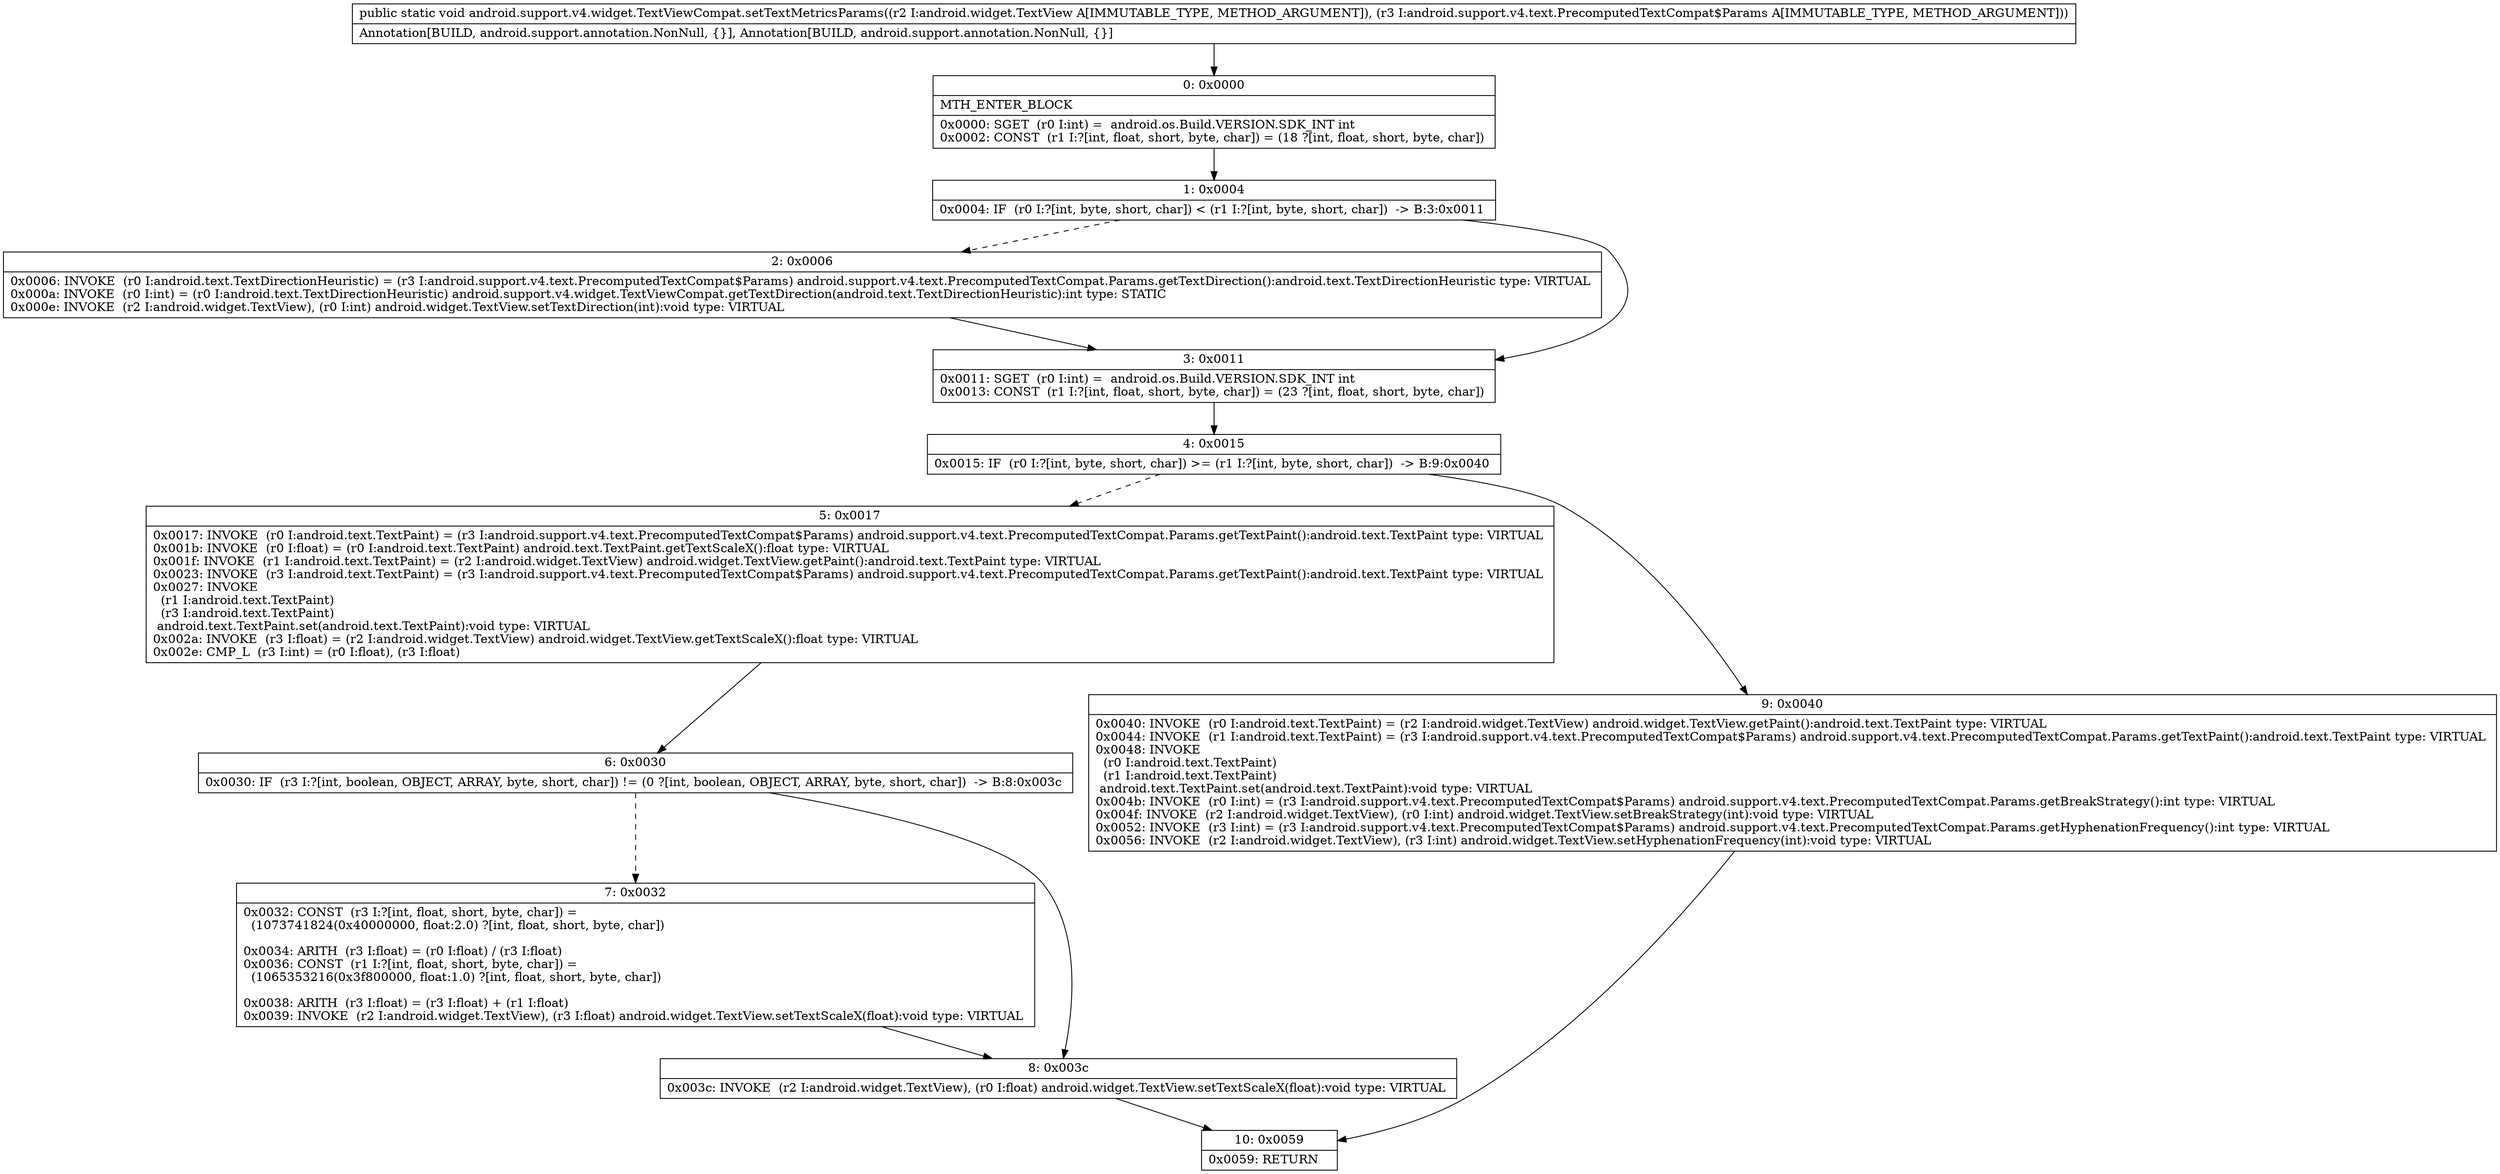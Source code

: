 digraph "CFG forandroid.support.v4.widget.TextViewCompat.setTextMetricsParams(Landroid\/widget\/TextView;Landroid\/support\/v4\/text\/PrecomputedTextCompat$Params;)V" {
Node_0 [shape=record,label="{0\:\ 0x0000|MTH_ENTER_BLOCK\l|0x0000: SGET  (r0 I:int) =  android.os.Build.VERSION.SDK_INT int \l0x0002: CONST  (r1 I:?[int, float, short, byte, char]) = (18 ?[int, float, short, byte, char]) \l}"];
Node_1 [shape=record,label="{1\:\ 0x0004|0x0004: IF  (r0 I:?[int, byte, short, char]) \< (r1 I:?[int, byte, short, char])  \-\> B:3:0x0011 \l}"];
Node_2 [shape=record,label="{2\:\ 0x0006|0x0006: INVOKE  (r0 I:android.text.TextDirectionHeuristic) = (r3 I:android.support.v4.text.PrecomputedTextCompat$Params) android.support.v4.text.PrecomputedTextCompat.Params.getTextDirection():android.text.TextDirectionHeuristic type: VIRTUAL \l0x000a: INVOKE  (r0 I:int) = (r0 I:android.text.TextDirectionHeuristic) android.support.v4.widget.TextViewCompat.getTextDirection(android.text.TextDirectionHeuristic):int type: STATIC \l0x000e: INVOKE  (r2 I:android.widget.TextView), (r0 I:int) android.widget.TextView.setTextDirection(int):void type: VIRTUAL \l}"];
Node_3 [shape=record,label="{3\:\ 0x0011|0x0011: SGET  (r0 I:int) =  android.os.Build.VERSION.SDK_INT int \l0x0013: CONST  (r1 I:?[int, float, short, byte, char]) = (23 ?[int, float, short, byte, char]) \l}"];
Node_4 [shape=record,label="{4\:\ 0x0015|0x0015: IF  (r0 I:?[int, byte, short, char]) \>= (r1 I:?[int, byte, short, char])  \-\> B:9:0x0040 \l}"];
Node_5 [shape=record,label="{5\:\ 0x0017|0x0017: INVOKE  (r0 I:android.text.TextPaint) = (r3 I:android.support.v4.text.PrecomputedTextCompat$Params) android.support.v4.text.PrecomputedTextCompat.Params.getTextPaint():android.text.TextPaint type: VIRTUAL \l0x001b: INVOKE  (r0 I:float) = (r0 I:android.text.TextPaint) android.text.TextPaint.getTextScaleX():float type: VIRTUAL \l0x001f: INVOKE  (r1 I:android.text.TextPaint) = (r2 I:android.widget.TextView) android.widget.TextView.getPaint():android.text.TextPaint type: VIRTUAL \l0x0023: INVOKE  (r3 I:android.text.TextPaint) = (r3 I:android.support.v4.text.PrecomputedTextCompat$Params) android.support.v4.text.PrecomputedTextCompat.Params.getTextPaint():android.text.TextPaint type: VIRTUAL \l0x0027: INVOKE  \l  (r1 I:android.text.TextPaint)\l  (r3 I:android.text.TextPaint)\l android.text.TextPaint.set(android.text.TextPaint):void type: VIRTUAL \l0x002a: INVOKE  (r3 I:float) = (r2 I:android.widget.TextView) android.widget.TextView.getTextScaleX():float type: VIRTUAL \l0x002e: CMP_L  (r3 I:int) = (r0 I:float), (r3 I:float) \l}"];
Node_6 [shape=record,label="{6\:\ 0x0030|0x0030: IF  (r3 I:?[int, boolean, OBJECT, ARRAY, byte, short, char]) != (0 ?[int, boolean, OBJECT, ARRAY, byte, short, char])  \-\> B:8:0x003c \l}"];
Node_7 [shape=record,label="{7\:\ 0x0032|0x0032: CONST  (r3 I:?[int, float, short, byte, char]) = \l  (1073741824(0x40000000, float:2.0) ?[int, float, short, byte, char])\l \l0x0034: ARITH  (r3 I:float) = (r0 I:float) \/ (r3 I:float) \l0x0036: CONST  (r1 I:?[int, float, short, byte, char]) = \l  (1065353216(0x3f800000, float:1.0) ?[int, float, short, byte, char])\l \l0x0038: ARITH  (r3 I:float) = (r3 I:float) + (r1 I:float) \l0x0039: INVOKE  (r2 I:android.widget.TextView), (r3 I:float) android.widget.TextView.setTextScaleX(float):void type: VIRTUAL \l}"];
Node_8 [shape=record,label="{8\:\ 0x003c|0x003c: INVOKE  (r2 I:android.widget.TextView), (r0 I:float) android.widget.TextView.setTextScaleX(float):void type: VIRTUAL \l}"];
Node_9 [shape=record,label="{9\:\ 0x0040|0x0040: INVOKE  (r0 I:android.text.TextPaint) = (r2 I:android.widget.TextView) android.widget.TextView.getPaint():android.text.TextPaint type: VIRTUAL \l0x0044: INVOKE  (r1 I:android.text.TextPaint) = (r3 I:android.support.v4.text.PrecomputedTextCompat$Params) android.support.v4.text.PrecomputedTextCompat.Params.getTextPaint():android.text.TextPaint type: VIRTUAL \l0x0048: INVOKE  \l  (r0 I:android.text.TextPaint)\l  (r1 I:android.text.TextPaint)\l android.text.TextPaint.set(android.text.TextPaint):void type: VIRTUAL \l0x004b: INVOKE  (r0 I:int) = (r3 I:android.support.v4.text.PrecomputedTextCompat$Params) android.support.v4.text.PrecomputedTextCompat.Params.getBreakStrategy():int type: VIRTUAL \l0x004f: INVOKE  (r2 I:android.widget.TextView), (r0 I:int) android.widget.TextView.setBreakStrategy(int):void type: VIRTUAL \l0x0052: INVOKE  (r3 I:int) = (r3 I:android.support.v4.text.PrecomputedTextCompat$Params) android.support.v4.text.PrecomputedTextCompat.Params.getHyphenationFrequency():int type: VIRTUAL \l0x0056: INVOKE  (r2 I:android.widget.TextView), (r3 I:int) android.widget.TextView.setHyphenationFrequency(int):void type: VIRTUAL \l}"];
Node_10 [shape=record,label="{10\:\ 0x0059|0x0059: RETURN   \l}"];
MethodNode[shape=record,label="{public static void android.support.v4.widget.TextViewCompat.setTextMetricsParams((r2 I:android.widget.TextView A[IMMUTABLE_TYPE, METHOD_ARGUMENT]), (r3 I:android.support.v4.text.PrecomputedTextCompat$Params A[IMMUTABLE_TYPE, METHOD_ARGUMENT]))  | Annotation[BUILD, android.support.annotation.NonNull, \{\}], Annotation[BUILD, android.support.annotation.NonNull, \{\}]\l}"];
MethodNode -> Node_0;
Node_0 -> Node_1;
Node_1 -> Node_2[style=dashed];
Node_1 -> Node_3;
Node_2 -> Node_3;
Node_3 -> Node_4;
Node_4 -> Node_5[style=dashed];
Node_4 -> Node_9;
Node_5 -> Node_6;
Node_6 -> Node_7[style=dashed];
Node_6 -> Node_8;
Node_7 -> Node_8;
Node_8 -> Node_10;
Node_9 -> Node_10;
}

